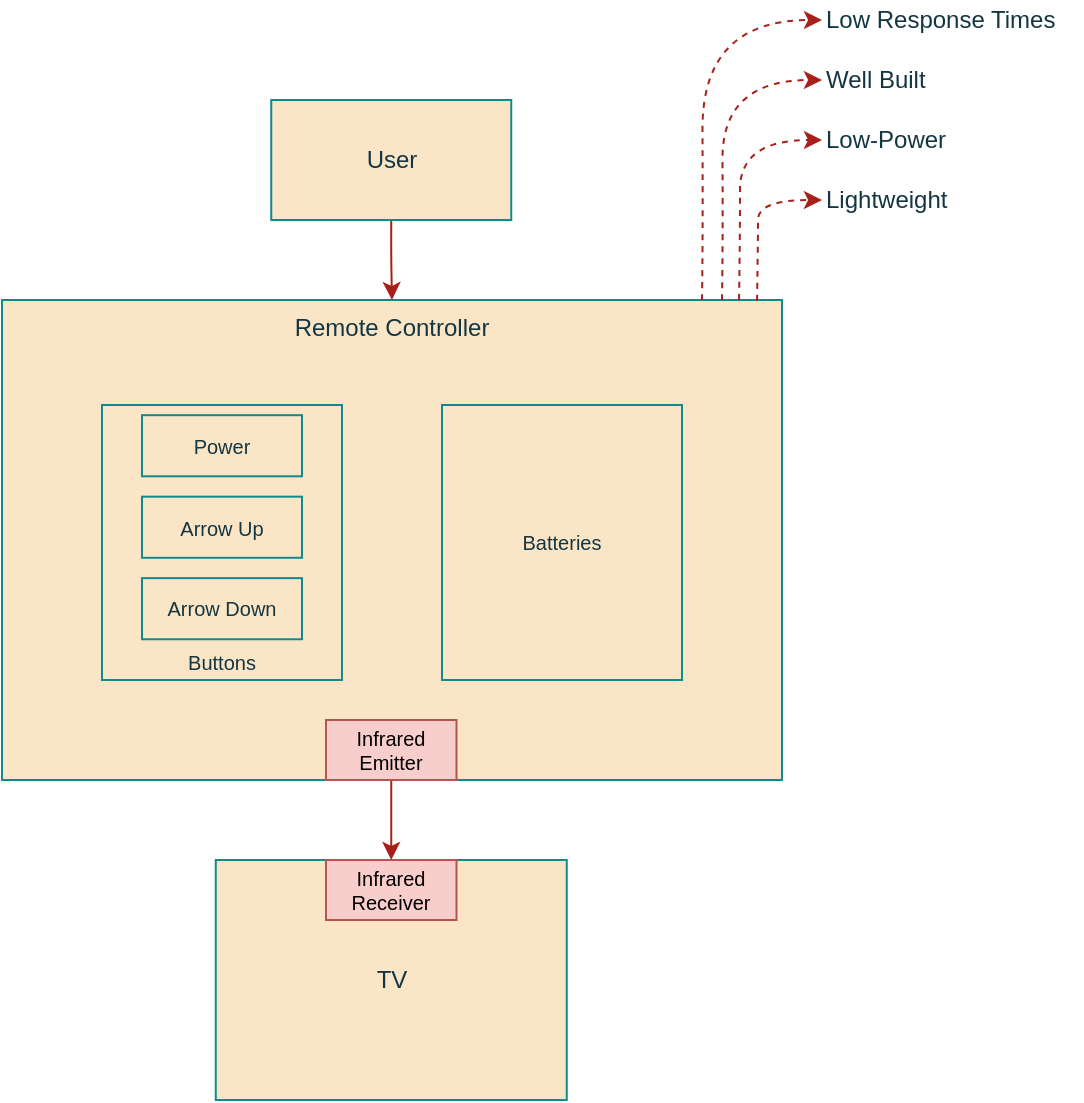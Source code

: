 <mxfile version="15.5.1" type="device"><diagram id="05Bp0D4GRCJrYXjCmGXr" name="Page-1"><mxGraphModel dx="931" dy="527" grid="1" gridSize="10" guides="1" tooltips="1" connect="1" arrows="1" fold="1" page="1" pageScale="1" pageWidth="850" pageHeight="1100" background="none" math="0" shadow="0"><root><mxCell id="0"/><mxCell id="1" parent="0"/><mxCell id="lJi6ZSrI3yDeaa3ufjKs-1" value="TV" style="rounded=0;whiteSpace=wrap;html=1;fillColor=#FAE5C7;strokeColor=#0F8B8D;fontColor=#143642;" vertex="1" parent="1"><mxGeometry x="336.88" y="500" width="175.5" height="120" as="geometry"/></mxCell><mxCell id="lJi6ZSrI3yDeaa3ufjKs-2" value="Remote Controller" style="rounded=0;whiteSpace=wrap;html=1;verticalAlign=top;fillColor=#FAE5C7;strokeColor=#0F8B8D;fontColor=#143642;" vertex="1" parent="1"><mxGeometry x="230" y="220" width="390" height="240" as="geometry"/></mxCell><mxCell id="lJi6ZSrI3yDeaa3ufjKs-5" value="Infrared Receiver" style="text;html=1;align=center;verticalAlign=middle;whiteSpace=wrap;rounded=0;fontSize=10;fillColor=#f8cecc;strokeColor=#b85450;" vertex="1" parent="1"><mxGeometry x="392" y="500" width="65.25" height="30" as="geometry"/></mxCell><mxCell id="lJi6ZSrI3yDeaa3ufjKs-17" style="edgeStyle=orthogonalEdgeStyle;curved=0;rounded=1;sketch=0;orthogonalLoop=1;jettySize=auto;html=1;exitX=0.5;exitY=1;exitDx=0;exitDy=0;entryX=0.5;entryY=0;entryDx=0;entryDy=0;fontColor=#143642;strokeColor=#A8201A;fillColor=#FAE5C7;" edge="1" parent="1" source="lJi6ZSrI3yDeaa3ufjKs-7" target="lJi6ZSrI3yDeaa3ufjKs-5"><mxGeometry relative="1" as="geometry"/></mxCell><mxCell id="lJi6ZSrI3yDeaa3ufjKs-7" value="Infrared Emitter" style="text;html=1;align=center;verticalAlign=middle;whiteSpace=wrap;rounded=0;fontSize=10;fillColor=#f8cecc;strokeColor=#b85450;" vertex="1" parent="1"><mxGeometry x="392" y="430" width="65.25" height="30" as="geometry"/></mxCell><mxCell id="lJi6ZSrI3yDeaa3ufjKs-13" value="Batteries" style="rounded=0;whiteSpace=wrap;html=1;fontSize=10;strokeColor=#0F8B8D;verticalAlign=middle;fillColor=#FAE5C7;fontColor=#143642;" vertex="1" parent="1"><mxGeometry x="450" y="272.5" width="120" height="137.5" as="geometry"/></mxCell><mxCell id="lJi6ZSrI3yDeaa3ufjKs-14" value="" style="group;fontColor=#143642;" vertex="1" connectable="0" parent="1"><mxGeometry x="280" y="272.5" width="120" height="137.5" as="geometry"/></mxCell><mxCell id="lJi6ZSrI3yDeaa3ufjKs-12" value="Buttons" style="rounded=0;whiteSpace=wrap;html=1;fontSize=10;strokeColor=#0F8B8D;verticalAlign=bottom;fillColor=#FAE5C7;fontColor=#143642;" vertex="1" parent="lJi6ZSrI3yDeaa3ufjKs-14"><mxGeometry width="120" height="137.5" as="geometry"/></mxCell><mxCell id="lJi6ZSrI3yDeaa3ufjKs-9" value="Power" style="rounded=0;whiteSpace=wrap;html=1;fontSize=10;strokeColor=#0F8B8D;fillColor=#FAE5C7;fontColor=#143642;" vertex="1" parent="lJi6ZSrI3yDeaa3ufjKs-14"><mxGeometry x="20" y="5.093" width="80" height="30.556" as="geometry"/></mxCell><mxCell id="lJi6ZSrI3yDeaa3ufjKs-10" value="Arrow Up" style="rounded=0;whiteSpace=wrap;html=1;fontSize=10;strokeColor=#0F8B8D;fillColor=#FAE5C7;fontColor=#143642;" vertex="1" parent="lJi6ZSrI3yDeaa3ufjKs-14"><mxGeometry x="20" y="45.833" width="80" height="30.556" as="geometry"/></mxCell><mxCell id="lJi6ZSrI3yDeaa3ufjKs-11" value="Arrow Down" style="rounded=0;whiteSpace=wrap;html=1;fontSize=10;strokeColor=#0F8B8D;fillColor=#FAE5C7;fontColor=#143642;" vertex="1" parent="lJi6ZSrI3yDeaa3ufjKs-14"><mxGeometry x="20" y="86.574" width="80" height="30.556" as="geometry"/></mxCell><mxCell id="lJi6ZSrI3yDeaa3ufjKs-16" style="edgeStyle=orthogonalEdgeStyle;curved=0;rounded=1;sketch=0;orthogonalLoop=1;jettySize=auto;html=1;exitX=0.5;exitY=1;exitDx=0;exitDy=0;entryX=0.5;entryY=0;entryDx=0;entryDy=0;fontColor=#143642;strokeColor=#A8201A;fillColor=#FAE5C7;" edge="1" parent="1" source="lJi6ZSrI3yDeaa3ufjKs-15" target="lJi6ZSrI3yDeaa3ufjKs-2"><mxGeometry relative="1" as="geometry"/></mxCell><mxCell id="lJi6ZSrI3yDeaa3ufjKs-15" value="User" style="rounded=0;whiteSpace=wrap;html=1;sketch=0;fontColor=#143642;strokeColor=#0F8B8D;fillColor=#FAE5C7;" vertex="1" parent="1"><mxGeometry x="364.62" y="120" width="120" height="60" as="geometry"/></mxCell><mxCell id="lJi6ZSrI3yDeaa3ufjKs-20" value="" style="curved=1;endArrow=classic;html=1;rounded=1;dashed=1;sketch=0;fontColor=#143642;strokeColor=#A8201A;fillColor=#FAE5C7;exitX=0.968;exitY=0.002;exitDx=0;exitDy=0;exitPerimeter=0;" edge="1" parent="1" source="lJi6ZSrI3yDeaa3ufjKs-2"><mxGeometry width="50" height="50" relative="1" as="geometry"><mxPoint x="620" y="300" as="sourcePoint"/><mxPoint x="640" y="170" as="targetPoint"/><Array as="points"><mxPoint x="608" y="190"/><mxPoint x="608" y="170"/></Array></mxGeometry></mxCell><mxCell id="lJi6ZSrI3yDeaa3ufjKs-21" value="Lightweight" style="text;html=1;align=left;verticalAlign=middle;resizable=0;points=[];autosize=1;strokeColor=none;fillColor=none;fontColor=#143642;" vertex="1" parent="1"><mxGeometry x="640" y="160" width="80" height="20" as="geometry"/></mxCell><mxCell id="lJi6ZSrI3yDeaa3ufjKs-22" value="" style="curved=1;endArrow=classic;html=1;rounded=1;dashed=1;sketch=0;fontColor=#143642;strokeColor=#A8201A;fillColor=#FAE5C7;exitX=0.968;exitY=0.002;exitDx=0;exitDy=0;exitPerimeter=0;" edge="1" parent="1"><mxGeometry width="50" height="50" relative="1" as="geometry"><mxPoint x="598.52" y="220.0" as="sourcePoint"/><mxPoint x="640" y="140" as="targetPoint"/><Array as="points"><mxPoint x="599" y="189.52"/><mxPoint x="599" y="140"/></Array></mxGeometry></mxCell><mxCell id="lJi6ZSrI3yDeaa3ufjKs-23" value="Low-Power" style="text;html=1;align=left;verticalAlign=middle;resizable=0;points=[];autosize=1;strokeColor=none;fillColor=none;fontColor=#143642;" vertex="1" parent="1"><mxGeometry x="640" y="130" width="70" height="20" as="geometry"/></mxCell><mxCell id="lJi6ZSrI3yDeaa3ufjKs-24" value="Well Built" style="text;html=1;align=left;verticalAlign=middle;resizable=0;points=[];autosize=1;strokeColor=none;fillColor=none;fontColor=#143642;" vertex="1" parent="1"><mxGeometry x="640" y="100" width="70" height="20" as="geometry"/></mxCell><mxCell id="lJi6ZSrI3yDeaa3ufjKs-25" value="" style="curved=1;endArrow=classic;html=1;rounded=1;dashed=1;sketch=0;fontColor=#143642;strokeColor=#A8201A;fillColor=#FAE5C7;exitX=0.968;exitY=0.002;exitDx=0;exitDy=0;exitPerimeter=0;" edge="1" parent="1"><mxGeometry width="50" height="50" relative="1" as="geometry"><mxPoint x="590.0" y="220.0" as="sourcePoint"/><mxPoint x="640" y="110" as="targetPoint"/><Array as="points"><mxPoint x="590.48" y="189.52"/><mxPoint x="590" y="110"/></Array></mxGeometry></mxCell><mxCell id="lJi6ZSrI3yDeaa3ufjKs-26" value="" style="curved=1;endArrow=classic;html=1;rounded=1;dashed=1;sketch=0;fontColor=#143642;strokeColor=#A8201A;fillColor=#FAE5C7;exitX=0.968;exitY=0.002;exitDx=0;exitDy=0;exitPerimeter=0;" edge="1" parent="1"><mxGeometry width="50" height="50" relative="1" as="geometry"><mxPoint x="580.0" y="220.0" as="sourcePoint"/><mxPoint x="640" y="80" as="targetPoint"/><Array as="points"><mxPoint x="580.48" y="189.52"/><mxPoint x="580" y="80"/></Array></mxGeometry></mxCell><mxCell id="lJi6ZSrI3yDeaa3ufjKs-27" value="Low Response Times" style="text;html=1;align=left;verticalAlign=middle;resizable=0;points=[];autosize=1;strokeColor=none;fillColor=none;fontColor=#143642;" vertex="1" parent="1"><mxGeometry x="640" y="70" width="130" height="20" as="geometry"/></mxCell></root></mxGraphModel></diagram></mxfile>